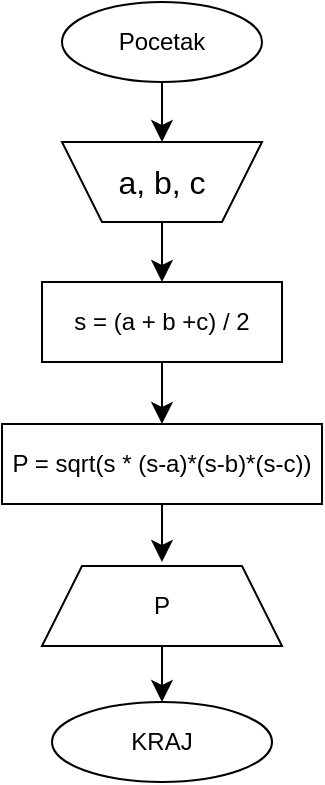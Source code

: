 <mxfile version="24.7.17">
  <diagram name="Page-1" id="equDuDwp-aKilr8TaYBa">
    <mxGraphModel dx="704" dy="831" grid="1" gridSize="10" guides="1" tooltips="1" connect="1" arrows="1" fold="1" page="1" pageScale="1" pageWidth="827" pageHeight="1169" math="0" shadow="0">
      <root>
        <mxCell id="0" />
        <mxCell id="1" parent="0" />
        <mxCell id="c38J7D40Df4IfkBJ6cpy-4" style="edgeStyle=none;curved=1;rounded=0;orthogonalLoop=1;jettySize=auto;html=1;exitX=0.5;exitY=1;exitDx=0;exitDy=0;entryX=0.5;entryY=1;entryDx=0;entryDy=0;fontSize=12;startSize=8;endSize=8;" edge="1" parent="1" source="c38J7D40Df4IfkBJ6cpy-1" target="c38J7D40Df4IfkBJ6cpy-2">
          <mxGeometry relative="1" as="geometry" />
        </mxCell>
        <mxCell id="c38J7D40Df4IfkBJ6cpy-1" value="Pocetak" style="ellipse;whiteSpace=wrap;html=1;" vertex="1" parent="1">
          <mxGeometry x="310" y="10" width="100" height="40" as="geometry" />
        </mxCell>
        <mxCell id="c38J7D40Df4IfkBJ6cpy-6" style="edgeStyle=none;curved=1;rounded=0;orthogonalLoop=1;jettySize=auto;html=1;exitX=0.5;exitY=0;exitDx=0;exitDy=0;entryX=0.5;entryY=0;entryDx=0;entryDy=0;fontSize=12;startSize=8;endSize=8;" edge="1" parent="1" source="c38J7D40Df4IfkBJ6cpy-2" target="c38J7D40Df4IfkBJ6cpy-5">
          <mxGeometry relative="1" as="geometry" />
        </mxCell>
        <mxCell id="c38J7D40Df4IfkBJ6cpy-2" value="" style="shape=trapezoid;perimeter=trapezoidPerimeter;whiteSpace=wrap;html=1;fixedSize=1;rotation=-180;" vertex="1" parent="1">
          <mxGeometry x="310" y="80" width="100" height="40" as="geometry" />
        </mxCell>
        <mxCell id="c38J7D40Df4IfkBJ6cpy-3" value="a, b, c" style="text;html=1;align=center;verticalAlign=middle;whiteSpace=wrap;rounded=0;fontSize=16;" vertex="1" parent="1">
          <mxGeometry x="330" y="85" width="60" height="30" as="geometry" />
        </mxCell>
        <mxCell id="c38J7D40Df4IfkBJ6cpy-8" style="edgeStyle=none;curved=1;rounded=0;orthogonalLoop=1;jettySize=auto;html=1;exitX=0.5;exitY=1;exitDx=0;exitDy=0;entryX=0.5;entryY=0;entryDx=0;entryDy=0;fontSize=12;startSize=8;endSize=8;" edge="1" parent="1" source="c38J7D40Df4IfkBJ6cpy-5" target="c38J7D40Df4IfkBJ6cpy-7">
          <mxGeometry relative="1" as="geometry" />
        </mxCell>
        <mxCell id="c38J7D40Df4IfkBJ6cpy-5" value="s = (a + b +c) / 2" style="rounded=0;whiteSpace=wrap;html=1;" vertex="1" parent="1">
          <mxGeometry x="300" y="150" width="120" height="40" as="geometry" />
        </mxCell>
        <mxCell id="c38J7D40Df4IfkBJ6cpy-10" style="edgeStyle=none;curved=1;rounded=0;orthogonalLoop=1;jettySize=auto;html=1;exitX=0.5;exitY=1;exitDx=0;exitDy=0;fontSize=12;startSize=8;endSize=8;" edge="1" parent="1" source="c38J7D40Df4IfkBJ6cpy-7">
          <mxGeometry relative="1" as="geometry">
            <mxPoint x="360" y="290" as="targetPoint" />
          </mxGeometry>
        </mxCell>
        <mxCell id="c38J7D40Df4IfkBJ6cpy-7" value="P = sqrt(s * (s-a)*(s-b)*(s-c))" style="rounded=0;whiteSpace=wrap;html=1;" vertex="1" parent="1">
          <mxGeometry x="280" y="221" width="160" height="40" as="geometry" />
        </mxCell>
        <mxCell id="c38J7D40Df4IfkBJ6cpy-12" style="edgeStyle=none;curved=1;rounded=0;orthogonalLoop=1;jettySize=auto;html=1;exitX=0.5;exitY=1;exitDx=0;exitDy=0;entryX=0.5;entryY=0;entryDx=0;entryDy=0;fontSize=12;startSize=8;endSize=8;" edge="1" parent="1" source="c38J7D40Df4IfkBJ6cpy-9" target="c38J7D40Df4IfkBJ6cpy-11">
          <mxGeometry relative="1" as="geometry" />
        </mxCell>
        <mxCell id="c38J7D40Df4IfkBJ6cpy-9" value="P" style="shape=trapezoid;perimeter=trapezoidPerimeter;whiteSpace=wrap;html=1;fixedSize=1;" vertex="1" parent="1">
          <mxGeometry x="300" y="292" width="120" height="40" as="geometry" />
        </mxCell>
        <mxCell id="c38J7D40Df4IfkBJ6cpy-11" value="KRAJ" style="ellipse;whiteSpace=wrap;html=1;" vertex="1" parent="1">
          <mxGeometry x="305" y="360" width="110" height="40" as="geometry" />
        </mxCell>
      </root>
    </mxGraphModel>
  </diagram>
</mxfile>
